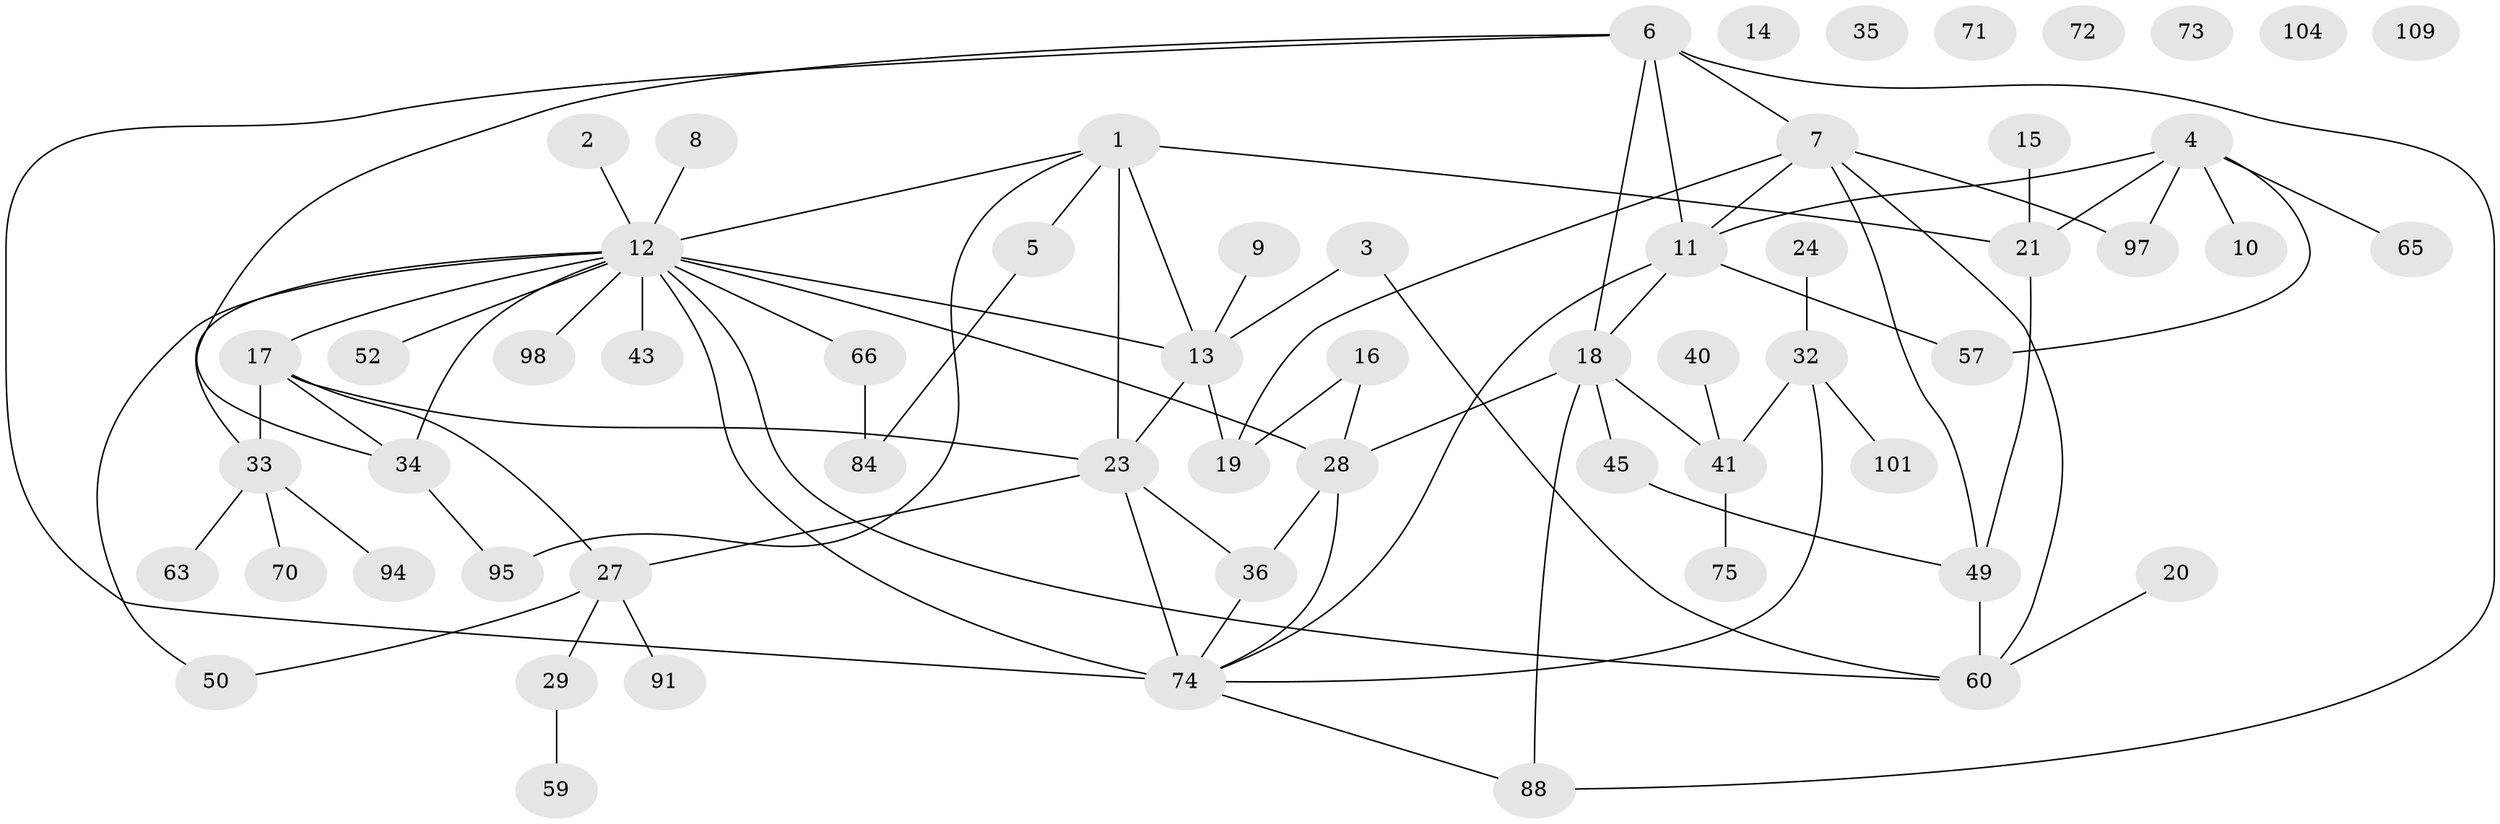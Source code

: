 // original degree distribution, {5: 0.075, 1: 0.24166666666666667, 2: 0.24166666666666667, 4: 0.18333333333333332, 3: 0.2, 0: 0.05, 6: 0.008333333333333333}
// Generated by graph-tools (version 1.1) at 2025/13/03/09/25 04:13:02]
// undirected, 60 vertices, 83 edges
graph export_dot {
graph [start="1"]
  node [color=gray90,style=filled];
  1 [super="+77+76"];
  2;
  3 [super="+39"];
  4 [super="+69"];
  5 [super="+51"];
  6 [super="+46"];
  7 [super="+56"];
  8;
  9;
  10;
  11 [super="+55"];
  12 [super="+105+81"];
  13 [super="+64+89+25"];
  14 [super="+108"];
  15 [super="+22"];
  16;
  17 [super="+87+31"];
  18 [super="+79+38+99"];
  19 [super="+113+85+82"];
  20;
  21;
  23 [super="+117+26"];
  24 [super="+30"];
  27 [super="+111"];
  28 [super="+86+83"];
  29;
  32 [super="+78"];
  33 [super="+37"];
  34 [super="+61+58"];
  35;
  36 [super="+100+48"];
  40;
  41 [super="+44"];
  43;
  45 [super="+90"];
  49 [super="+107"];
  50;
  52 [super="+93"];
  57;
  59;
  60 [super="+67"];
  63;
  65;
  66;
  70;
  71;
  72;
  73;
  74 [super="+80+92"];
  75;
  84 [super="+118"];
  88;
  91;
  94;
  95;
  97;
  98 [super="+103"];
  101;
  104;
  109;
  1 -- 21;
  1 -- 5;
  1 -- 95;
  1 -- 13;
  1 -- 12;
  1 -- 23 [weight=2];
  2 -- 12;
  3 -- 13;
  3 -- 60;
  4 -- 21;
  4 -- 65;
  4 -- 97;
  4 -- 11;
  4 -- 57;
  4 -- 10;
  5 -- 84;
  6 -- 7;
  6 -- 18;
  6 -- 88;
  6 -- 11;
  6 -- 74;
  6 -- 34;
  7 -- 49;
  7 -- 60;
  7 -- 97;
  7 -- 11;
  7 -- 19;
  8 -- 12;
  9 -- 13;
  11 -- 18;
  11 -- 57;
  11 -- 74;
  12 -- 43;
  12 -- 28;
  12 -- 60;
  12 -- 17;
  12 -- 66;
  12 -- 50;
  12 -- 98;
  12 -- 13;
  12 -- 33;
  12 -- 74;
  12 -- 52;
  12 -- 34;
  13 -- 23 [weight=2];
  13 -- 19;
  15 -- 21;
  16 -- 28;
  16 -- 19;
  17 -- 33;
  17 -- 34;
  17 -- 27;
  17 -- 23;
  18 -- 88;
  18 -- 28;
  18 -- 41;
  18 -- 45;
  20 -- 60;
  21 -- 49;
  23 -- 36;
  23 -- 74 [weight=3];
  23 -- 27;
  24 -- 32;
  27 -- 29;
  27 -- 91;
  27 -- 50;
  28 -- 36;
  28 -- 74;
  29 -- 59;
  32 -- 41;
  32 -- 101;
  32 -- 74;
  33 -- 70;
  33 -- 94;
  33 -- 63;
  34 -- 95;
  36 -- 74;
  40 -- 41;
  41 -- 75;
  45 -- 49;
  49 -- 60;
  66 -- 84;
  74 -- 88;
}
